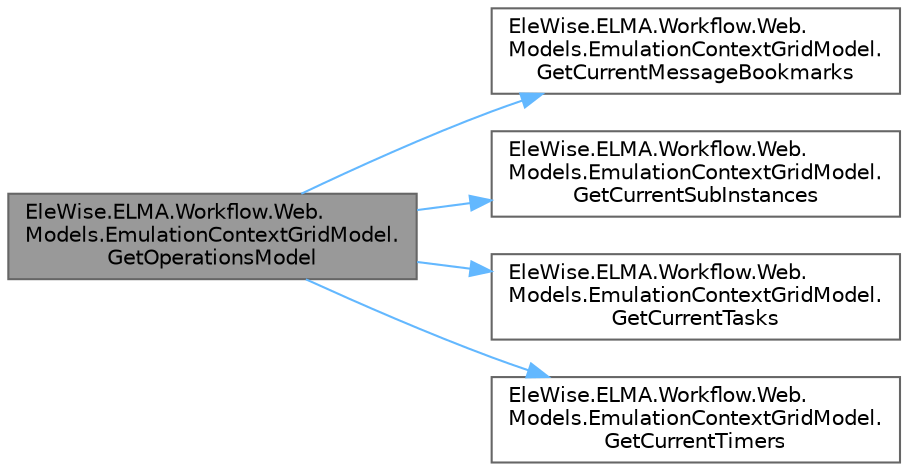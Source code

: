 digraph "EleWise.ELMA.Workflow.Web.Models.EmulationContextGridModel.GetOperationsModel"
{
 // LATEX_PDF_SIZE
  bgcolor="transparent";
  edge [fontname=Helvetica,fontsize=10,labelfontname=Helvetica,labelfontsize=10];
  node [fontname=Helvetica,fontsize=10,shape=box,height=0.2,width=0.4];
  rankdir="LR";
  Node1 [id="Node000001",label="EleWise.ELMA.Workflow.Web.\lModels.EmulationContextGridModel.\lGetOperationsModel",height=0.2,width=0.4,color="gray40", fillcolor="grey60", style="filled", fontcolor="black",tooltip="Получить модель с информацие о текущих задачах, операциях, подпроцессах для экземпляра процесса"];
  Node1 -> Node2 [id="edge1_Node000001_Node000002",color="steelblue1",style="solid",tooltip=" "];
  Node2 [id="Node000002",label="EleWise.ELMA.Workflow.Web.\lModels.EmulationContextGridModel.\lGetCurrentMessageBookmarks",height=0.2,width=0.4,color="grey40", fillcolor="white", style="filled",URL="$class_ele_wise_1_1_e_l_m_a_1_1_workflow_1_1_web_1_1_models_1_1_emulation_context_grid_model.html#a460f42d8488c0cddecbf67571cebb687",tooltip="Получить информацию об ожиданиях сообщений для экземпляра процесса"];
  Node1 -> Node3 [id="edge2_Node000001_Node000003",color="steelblue1",style="solid",tooltip=" "];
  Node3 [id="Node000003",label="EleWise.ELMA.Workflow.Web.\lModels.EmulationContextGridModel.\lGetCurrentSubInstances",height=0.2,width=0.4,color="grey40", fillcolor="white", style="filled",URL="$class_ele_wise_1_1_e_l_m_a_1_1_workflow_1_1_web_1_1_models_1_1_emulation_context_grid_model.html#a529d71fbb3a2a88384ca68abb6207f75",tooltip="Получить информацию о текущих подпроцессах для экземпляра процесса"];
  Node1 -> Node4 [id="edge3_Node000001_Node000004",color="steelblue1",style="solid",tooltip=" "];
  Node4 [id="Node000004",label="EleWise.ELMA.Workflow.Web.\lModels.EmulationContextGridModel.\lGetCurrentTasks",height=0.2,width=0.4,color="grey40", fillcolor="white", style="filled",URL="$class_ele_wise_1_1_e_l_m_a_1_1_workflow_1_1_web_1_1_models_1_1_emulation_context_grid_model.html#ae946320e089ba5b471e6f66adca00512",tooltip="Получить текущие задачи для экземпляра процесса"];
  Node1 -> Node5 [id="edge4_Node000001_Node000005",color="steelblue1",style="solid",tooltip=" "];
  Node5 [id="Node000005",label="EleWise.ELMA.Workflow.Web.\lModels.EmulationContextGridModel.\lGetCurrentTimers",height=0.2,width=0.4,color="grey40", fillcolor="white", style="filled",URL="$class_ele_wise_1_1_e_l_m_a_1_1_workflow_1_1_web_1_1_models_1_1_emulation_context_grid_model.html#aaeeda27a44411219af3190ec34b4b567",tooltip="Получить информацию о текущих таймерах для экземпляра процесса"];
}
